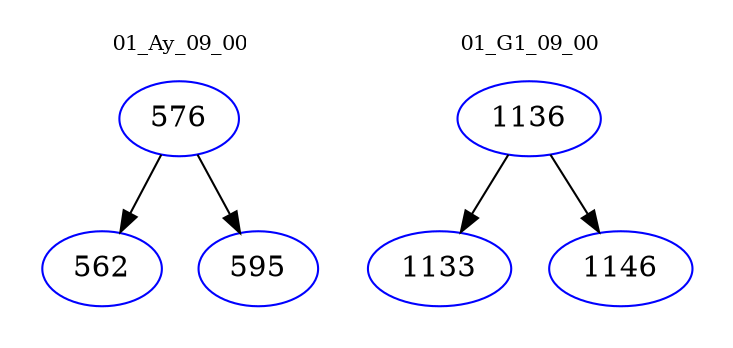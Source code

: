 digraph{
subgraph cluster_0 {
color = white
label = "01_Ay_09_00";
fontsize=10;
T0_576 [label="576", color="blue"]
T0_576 -> T0_562 [color="black"]
T0_562 [label="562", color="blue"]
T0_576 -> T0_595 [color="black"]
T0_595 [label="595", color="blue"]
}
subgraph cluster_1 {
color = white
label = "01_G1_09_00";
fontsize=10;
T1_1136 [label="1136", color="blue"]
T1_1136 -> T1_1133 [color="black"]
T1_1133 [label="1133", color="blue"]
T1_1136 -> T1_1146 [color="black"]
T1_1146 [label="1146", color="blue"]
}
}
